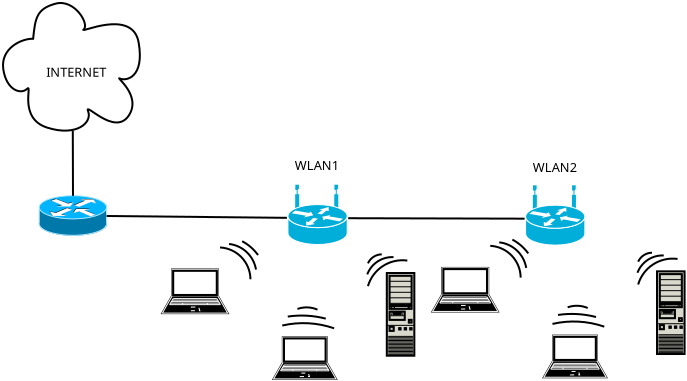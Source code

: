 <?xml version="1.0" encoding="UTF-8"?>
<dia:diagram xmlns:dia="http://www.lysator.liu.se/~alla/dia/">
  <dia:layer name="Fondo" visible="true" connectable="true" active="true">
    <dia:object type="Cisco - Wireless router" version="1" id="O0">
      <dia:attribute name="obj_pos">
        <dia:point val="25.642,7.6"/>
      </dia:attribute>
      <dia:attribute name="obj_bb">
        <dia:rectangle val="25.542,7.4;28.706,10.641"/>
      </dia:attribute>
      <dia:attribute name="meta">
        <dia:composite type="dict"/>
      </dia:attribute>
      <dia:attribute name="elem_corner">
        <dia:point val="25.642,7.6"/>
      </dia:attribute>
      <dia:attribute name="elem_width">
        <dia:real val="2.964"/>
      </dia:attribute>
      <dia:attribute name="elem_height">
        <dia:real val="2.941"/>
      </dia:attribute>
      <dia:attribute name="line_width">
        <dia:real val="0.1"/>
      </dia:attribute>
      <dia:attribute name="line_colour">
        <dia:color val="#000000ff"/>
      </dia:attribute>
      <dia:attribute name="fill_colour">
        <dia:color val="#ffffffff"/>
      </dia:attribute>
      <dia:attribute name="show_background">
        <dia:boolean val="true"/>
      </dia:attribute>
      <dia:attribute name="line_style">
        <dia:enum val="0"/>
        <dia:real val="1"/>
      </dia:attribute>
      <dia:attribute name="flip_horizontal">
        <dia:boolean val="false"/>
      </dia:attribute>
      <dia:attribute name="flip_vertical">
        <dia:boolean val="false"/>
      </dia:attribute>
      <dia:attribute name="subscale">
        <dia:real val="1"/>
      </dia:attribute>
    </dia:object>
    <dia:object type="Cisco - Wireless router" version="1" id="O1">
      <dia:attribute name="obj_pos">
        <dia:point val="37.525,7.63"/>
      </dia:attribute>
      <dia:attribute name="obj_bb">
        <dia:rectangle val="37.425,7.43;40.589,10.671"/>
      </dia:attribute>
      <dia:attribute name="meta">
        <dia:composite type="dict"/>
      </dia:attribute>
      <dia:attribute name="elem_corner">
        <dia:point val="37.525,7.63"/>
      </dia:attribute>
      <dia:attribute name="elem_width">
        <dia:real val="2.964"/>
      </dia:attribute>
      <dia:attribute name="elem_height">
        <dia:real val="2.941"/>
      </dia:attribute>
      <dia:attribute name="line_width">
        <dia:real val="0.1"/>
      </dia:attribute>
      <dia:attribute name="line_colour">
        <dia:color val="#000000ff"/>
      </dia:attribute>
      <dia:attribute name="fill_colour">
        <dia:color val="#ffffffff"/>
      </dia:attribute>
      <dia:attribute name="show_background">
        <dia:boolean val="true"/>
      </dia:attribute>
      <dia:attribute name="line_style">
        <dia:enum val="0"/>
        <dia:real val="1"/>
      </dia:attribute>
      <dia:attribute name="flip_horizontal">
        <dia:boolean val="false"/>
      </dia:attribute>
      <dia:attribute name="flip_vertical">
        <dia:boolean val="false"/>
      </dia:attribute>
      <dia:attribute name="subscale">
        <dia:real val="1"/>
      </dia:attribute>
    </dia:object>
    <dia:object type="Cisco - Router" version="1" id="O2">
      <dia:attribute name="obj_pos">
        <dia:point val="13.206,8.1"/>
      </dia:attribute>
      <dia:attribute name="obj_bb">
        <dia:rectangle val="13.205,8.099;16.595,10.101"/>
      </dia:attribute>
      <dia:attribute name="meta">
        <dia:composite type="dict"/>
      </dia:attribute>
      <dia:attribute name="elem_corner">
        <dia:point val="13.206,8.1"/>
      </dia:attribute>
      <dia:attribute name="elem_width">
        <dia:real val="3.387"/>
      </dia:attribute>
      <dia:attribute name="elem_height">
        <dia:real val="2"/>
      </dia:attribute>
      <dia:attribute name="line_width">
        <dia:real val="0.1"/>
      </dia:attribute>
      <dia:attribute name="line_colour">
        <dia:color val="#000000ff"/>
      </dia:attribute>
      <dia:attribute name="fill_colour">
        <dia:color val="#ffffffff"/>
      </dia:attribute>
      <dia:attribute name="show_background">
        <dia:boolean val="true"/>
      </dia:attribute>
      <dia:attribute name="line_style">
        <dia:enum val="0"/>
        <dia:real val="1"/>
      </dia:attribute>
      <dia:attribute name="flip_horizontal">
        <dia:boolean val="false"/>
      </dia:attribute>
      <dia:attribute name="flip_vertical">
        <dia:boolean val="false"/>
      </dia:attribute>
      <dia:attribute name="subscale">
        <dia:real val="1"/>
      </dia:attribute>
    </dia:object>
    <dia:object type="Standard - Line" version="0" id="O3">
      <dia:attribute name="obj_pos">
        <dia:point val="16.574,9.116"/>
      </dia:attribute>
      <dia:attribute name="obj_bb">
        <dia:rectangle val="16.524,9.065;25.643,9.257"/>
      </dia:attribute>
      <dia:attribute name="conn_endpoints">
        <dia:point val="16.574,9.116"/>
        <dia:point val="25.593,9.206"/>
      </dia:attribute>
      <dia:attribute name="numcp">
        <dia:int val="1"/>
      </dia:attribute>
      <dia:connections>
        <dia:connection handle="0" to="O2" connection="4"/>
        <dia:connection handle="1" to="O0" connection="9"/>
      </dia:connections>
    </dia:object>
    <dia:object type="Standard - Line" version="0" id="O4">
      <dia:attribute name="obj_pos">
        <dia:point val="28.656,9.225"/>
      </dia:attribute>
      <dia:attribute name="obj_bb">
        <dia:rectangle val="28.605,9.175;37.526,9.298"/>
      </dia:attribute>
      <dia:attribute name="conn_endpoints">
        <dia:point val="28.656,9.225"/>
        <dia:point val="37.476,9.248"/>
      </dia:attribute>
      <dia:attribute name="numcp">
        <dia:int val="1"/>
      </dia:attribute>
      <dia:connections>
        <dia:connection handle="0" to="O0" connection="9"/>
        <dia:connection handle="1" to="O1" connection="9"/>
      </dia:connections>
    </dia:object>
    <dia:object type="Standard - Line" version="0" id="O5">
      <dia:attribute name="obj_pos">
        <dia:point val="14.896,8.106"/>
      </dia:attribute>
      <dia:attribute name="obj_bb">
        <dia:rectangle val="14.836,4.803;14.946,8.156"/>
      </dia:attribute>
      <dia:attribute name="conn_endpoints">
        <dia:point val="14.896,8.106"/>
        <dia:point val="14.886,4.853"/>
      </dia:attribute>
      <dia:attribute name="numcp">
        <dia:int val="1"/>
      </dia:attribute>
      <dia:connections>
        <dia:connection handle="0" to="O2" connection="4"/>
        <dia:connection handle="1" to="O6" connection="4"/>
      </dia:connections>
    </dia:object>
    <dia:object type="Network - Cloud" version="1" id="O6">
      <dia:attribute name="obj_pos">
        <dia:point val="11.396,-1.535"/>
      </dia:attribute>
      <dia:attribute name="obj_bb">
        <dia:rectangle val="11.296,-1.635;18.339,4.947"/>
      </dia:attribute>
      <dia:attribute name="meta">
        <dia:composite type="dict"/>
      </dia:attribute>
      <dia:attribute name="elem_corner">
        <dia:point val="11.396,-1.535"/>
      </dia:attribute>
      <dia:attribute name="elem_width">
        <dia:real val="6.843"/>
      </dia:attribute>
      <dia:attribute name="elem_height">
        <dia:real val="6.382"/>
      </dia:attribute>
      <dia:attribute name="line_width">
        <dia:real val="0.1"/>
      </dia:attribute>
      <dia:attribute name="line_colour">
        <dia:color val="#000000ff"/>
      </dia:attribute>
      <dia:attribute name="fill_colour">
        <dia:color val="#ffffffff"/>
      </dia:attribute>
      <dia:attribute name="show_background">
        <dia:boolean val="true"/>
      </dia:attribute>
      <dia:attribute name="line_style">
        <dia:enum val="0"/>
        <dia:real val="1"/>
      </dia:attribute>
      <dia:attribute name="padding">
        <dia:real val="0.1"/>
      </dia:attribute>
      <dia:attribute name="text">
        <dia:composite type="text">
          <dia:attribute name="string">
            <dia:string>#INTERNET#</dia:string>
          </dia:attribute>
          <dia:attribute name="font">
            <dia:font family="sans" style="0" name="Helvetica"/>
          </dia:attribute>
          <dia:attribute name="height">
            <dia:real val="0.8"/>
          </dia:attribute>
          <dia:attribute name="pos">
            <dia:point val="15.064,2.026"/>
          </dia:attribute>
          <dia:attribute name="color">
            <dia:color val="#000000ff"/>
          </dia:attribute>
          <dia:attribute name="alignment">
            <dia:enum val="1"/>
          </dia:attribute>
        </dia:composite>
      </dia:attribute>
      <dia:attribute name="text_fitting">
        <dia:enum val="1"/>
      </dia:attribute>
      <dia:attribute name="flip_horizontal">
        <dia:boolean val="false"/>
      </dia:attribute>
      <dia:attribute name="flip_vertical">
        <dia:boolean val="false"/>
      </dia:attribute>
      <dia:attribute name="subscale">
        <dia:real val="1"/>
      </dia:attribute>
    </dia:object>
    <dia:object type="Network - Laptop Computer" version="1" id="O7">
      <dia:attribute name="obj_pos">
        <dia:point val="19.363,11.793"/>
      </dia:attribute>
      <dia:attribute name="obj_bb">
        <dia:rectangle val="19.191,11.693;22.8,14.07"/>
      </dia:attribute>
      <dia:attribute name="meta">
        <dia:composite type="dict"/>
      </dia:attribute>
      <dia:attribute name="elem_corner">
        <dia:point val="19.363,11.793"/>
      </dia:attribute>
      <dia:attribute name="elem_width">
        <dia:real val="3.265"/>
      </dia:attribute>
      <dia:attribute name="elem_height">
        <dia:real val="2.177"/>
      </dia:attribute>
      <dia:attribute name="line_width">
        <dia:real val="0.1"/>
      </dia:attribute>
      <dia:attribute name="line_colour">
        <dia:color val="#000000ff"/>
      </dia:attribute>
      <dia:attribute name="fill_colour">
        <dia:color val="#ffffffff"/>
      </dia:attribute>
      <dia:attribute name="show_background">
        <dia:boolean val="true"/>
      </dia:attribute>
      <dia:attribute name="line_style">
        <dia:enum val="0"/>
        <dia:real val="1"/>
      </dia:attribute>
      <dia:attribute name="flip_horizontal">
        <dia:boolean val="false"/>
      </dia:attribute>
      <dia:attribute name="flip_vertical">
        <dia:boolean val="false"/>
      </dia:attribute>
      <dia:attribute name="subscale">
        <dia:real val="1"/>
      </dia:attribute>
    </dia:object>
    <dia:object type="Network - Laptop Computer" version="1" id="O8">
      <dia:attribute name="obj_pos">
        <dia:point val="24.927,15.18"/>
      </dia:attribute>
      <dia:attribute name="obj_bb">
        <dia:rectangle val="24.755,15.08;28.218,17.359"/>
      </dia:attribute>
      <dia:attribute name="meta">
        <dia:composite type="dict"/>
      </dia:attribute>
      <dia:attribute name="elem_corner">
        <dia:point val="24.927,15.18"/>
      </dia:attribute>
      <dia:attribute name="elem_width">
        <dia:real val="3.118"/>
      </dia:attribute>
      <dia:attribute name="elem_height">
        <dia:real val="2.079"/>
      </dia:attribute>
      <dia:attribute name="line_width">
        <dia:real val="0.1"/>
      </dia:attribute>
      <dia:attribute name="line_colour">
        <dia:color val="#000000ff"/>
      </dia:attribute>
      <dia:attribute name="fill_colour">
        <dia:color val="#ffffffff"/>
      </dia:attribute>
      <dia:attribute name="show_background">
        <dia:boolean val="true"/>
      </dia:attribute>
      <dia:attribute name="line_style">
        <dia:enum val="0"/>
        <dia:real val="1"/>
      </dia:attribute>
      <dia:attribute name="flip_horizontal">
        <dia:boolean val="false"/>
      </dia:attribute>
      <dia:attribute name="flip_vertical">
        <dia:boolean val="false"/>
      </dia:attribute>
      <dia:attribute name="subscale">
        <dia:real val="1"/>
      </dia:attribute>
    </dia:object>
    <dia:object type="Network - A Bigtower PC" version="1" id="O9">
      <dia:attribute name="obj_pos">
        <dia:point val="30.586,11.966"/>
      </dia:attribute>
      <dia:attribute name="obj_bb">
        <dia:rectangle val="30.486,11.866;32.064,16.198"/>
      </dia:attribute>
      <dia:attribute name="meta">
        <dia:composite type="dict"/>
      </dia:attribute>
      <dia:attribute name="elem_corner">
        <dia:point val="30.586,11.966"/>
      </dia:attribute>
      <dia:attribute name="elem_width">
        <dia:real val="1.377"/>
      </dia:attribute>
      <dia:attribute name="elem_height">
        <dia:real val="4.132"/>
      </dia:attribute>
      <dia:attribute name="line_width">
        <dia:real val="0.1"/>
      </dia:attribute>
      <dia:attribute name="line_colour">
        <dia:color val="#000000ff"/>
      </dia:attribute>
      <dia:attribute name="fill_colour">
        <dia:color val="#ffffffff"/>
      </dia:attribute>
      <dia:attribute name="show_background">
        <dia:boolean val="true"/>
      </dia:attribute>
      <dia:attribute name="line_style">
        <dia:enum val="0"/>
        <dia:real val="1"/>
      </dia:attribute>
      <dia:attribute name="flip_horizontal">
        <dia:boolean val="false"/>
      </dia:attribute>
      <dia:attribute name="flip_vertical">
        <dia:boolean val="false"/>
      </dia:attribute>
      <dia:attribute name="subscale">
        <dia:real val="1"/>
      </dia:attribute>
    </dia:object>
    <dia:object type="Standard - Arc" version="0" id="O10">
      <dia:attribute name="obj_pos">
        <dia:point val="22.247,10.687"/>
      </dia:attribute>
      <dia:attribute name="obj_bb">
        <dia:rectangle val="22.177,10.616;23.839,12.348"/>
      </dia:attribute>
      <dia:attribute name="conn_endpoints">
        <dia:point val="22.247,10.687"/>
        <dia:point val="23.768,12.277"/>
      </dia:attribute>
      <dia:attribute name="curve_distance">
        <dia:real val="-0.436"/>
      </dia:attribute>
    </dia:object>
    <dia:object type="Standard - Arc" version="0" id="O11">
      <dia:attribute name="obj_pos">
        <dia:point val="22.697,10.514"/>
      </dia:attribute>
      <dia:attribute name="obj_bb">
        <dia:rectangle val="22.626,10.444;24.115,11.864"/>
      </dia:attribute>
      <dia:attribute name="conn_endpoints">
        <dia:point val="22.697,10.514"/>
        <dia:point val="24.045,11.793"/>
      </dia:attribute>
      <dia:attribute name="curve_distance">
        <dia:real val="-0.313"/>
      </dia:attribute>
    </dia:object>
    <dia:object type="Standard - Text" version="1" id="O12">
      <dia:attribute name="obj_pos">
        <dia:point val="25.98,6.817"/>
      </dia:attribute>
      <dia:attribute name="obj_bb">
        <dia:rectangle val="25.98,6.222;28.307,6.969"/>
      </dia:attribute>
      <dia:attribute name="text">
        <dia:composite type="text">
          <dia:attribute name="string">
            <dia:string>#WLAN1#</dia:string>
          </dia:attribute>
          <dia:attribute name="font">
            <dia:font family="sans" style="0" name="Helvetica"/>
          </dia:attribute>
          <dia:attribute name="height">
            <dia:real val="0.8"/>
          </dia:attribute>
          <dia:attribute name="pos">
            <dia:point val="25.98,6.817"/>
          </dia:attribute>
          <dia:attribute name="color">
            <dia:color val="#000000ff"/>
          </dia:attribute>
          <dia:attribute name="alignment">
            <dia:enum val="0"/>
          </dia:attribute>
        </dia:composite>
      </dia:attribute>
      <dia:attribute name="valign">
        <dia:enum val="3"/>
      </dia:attribute>
    </dia:object>
    <dia:object type="Standard - Text" version="1" id="O13">
      <dia:attribute name="obj_pos">
        <dia:point val="37.885,6.914"/>
      </dia:attribute>
      <dia:attribute name="obj_bb">
        <dia:rectangle val="37.885,6.319;40.213,7.066"/>
      </dia:attribute>
      <dia:attribute name="text">
        <dia:composite type="text">
          <dia:attribute name="string">
            <dia:string>#WLAN2#</dia:string>
          </dia:attribute>
          <dia:attribute name="font">
            <dia:font family="sans" style="0" name="Helvetica"/>
          </dia:attribute>
          <dia:attribute name="height">
            <dia:real val="0.8"/>
          </dia:attribute>
          <dia:attribute name="pos">
            <dia:point val="37.885,6.914"/>
          </dia:attribute>
          <dia:attribute name="color">
            <dia:color val="#000000ff"/>
          </dia:attribute>
          <dia:attribute name="alignment">
            <dia:enum val="0"/>
          </dia:attribute>
        </dia:composite>
      </dia:attribute>
      <dia:attribute name="valign">
        <dia:enum val="3"/>
      </dia:attribute>
    </dia:object>
    <dia:object type="Standard - Arc" version="0" id="O14">
      <dia:attribute name="obj_pos">
        <dia:point val="23.353,10.376"/>
      </dia:attribute>
      <dia:attribute name="obj_bb">
        <dia:rectangle val="23.283,10.306;24.219,11.138"/>
      </dia:attribute>
      <dia:attribute name="conn_endpoints">
        <dia:point val="23.353,10.376"/>
        <dia:point val="24.148,11.067"/>
      </dia:attribute>
      <dia:attribute name="curve_distance">
        <dia:real val="-0.06"/>
      </dia:attribute>
    </dia:object>
    <dia:object type="Standard - Arc" version="0" id="O15">
      <dia:attribute name="obj_pos">
        <dia:point val="25.358,14.592"/>
      </dia:attribute>
      <dia:attribute name="obj_bb">
        <dia:rectangle val="25.305,14.422;28.002,14.783"/>
      </dia:attribute>
      <dia:attribute name="conn_endpoints">
        <dia:point val="25.358,14.592"/>
        <dia:point val="27.95,14.73"/>
      </dia:attribute>
      <dia:attribute name="curve_distance">
        <dia:real val="-0.183"/>
      </dia:attribute>
    </dia:object>
    <dia:object type="Standard - Arc" version="0" id="O16">
      <dia:attribute name="obj_pos">
        <dia:point val="25.634,14.143"/>
      </dia:attribute>
      <dia:attribute name="obj_bb">
        <dia:rectangle val="25.582,14.043;27.588,14.299"/>
      </dia:attribute>
      <dia:attribute name="conn_endpoints">
        <dia:point val="25.634,14.143"/>
        <dia:point val="27.535,14.247"/>
      </dia:attribute>
      <dia:attribute name="curve_distance">
        <dia:real val="-0.095"/>
      </dia:attribute>
    </dia:object>
    <dia:object type="Standard - Arc" version="0" id="O17">
      <dia:attribute name="obj_pos">
        <dia:point val="26.118,13.763"/>
      </dia:attribute>
      <dia:attribute name="obj_bb">
        <dia:rectangle val="26.066,13.635;27.172,13.849"/>
      </dia:attribute>
      <dia:attribute name="conn_endpoints">
        <dia:point val="26.118,13.763"/>
        <dia:point val="27.12,13.797"/>
      </dia:attribute>
      <dia:attribute name="curve_distance">
        <dia:real val="-0.095"/>
      </dia:attribute>
    </dia:object>
    <dia:object type="Standard - Arc" version="0" id="O18">
      <dia:attribute name="obj_pos">
        <dia:point val="29.643,12.622"/>
      </dia:attribute>
      <dia:attribute name="obj_bb">
        <dia:rectangle val="29.574,11.275;31.682,12.692"/>
      </dia:attribute>
      <dia:attribute name="conn_endpoints">
        <dia:point val="29.643,12.622"/>
        <dia:point val="31.613,11.344"/>
      </dia:attribute>
      <dia:attribute name="curve_distance">
        <dia:real val="-0.436"/>
      </dia:attribute>
    </dia:object>
    <dia:object type="Standard - Arc" version="0" id="O19">
      <dia:attribute name="obj_pos">
        <dia:point val="29.609,12.035"/>
      </dia:attribute>
      <dia:attribute name="obj_bb">
        <dia:rectangle val="29.539,11.102;30.991,12.104"/>
      </dia:attribute>
      <dia:attribute name="conn_endpoints">
        <dia:point val="29.609,12.035"/>
        <dia:point val="30.922,11.171"/>
      </dia:attribute>
      <dia:attribute name="curve_distance">
        <dia:real val="-0.255"/>
      </dia:attribute>
    </dia:object>
    <dia:object type="Standard - Arc" version="0" id="O20">
      <dia:attribute name="obj_pos">
        <dia:point val="29.643,11.482"/>
      </dia:attribute>
      <dia:attribute name="obj_bb">
        <dia:rectangle val="29.574,10.964;30.404,11.551"/>
      </dia:attribute>
      <dia:attribute name="conn_endpoints">
        <dia:point val="29.643,11.482"/>
        <dia:point val="30.334,11.033"/>
      </dia:attribute>
      <dia:attribute name="curve_distance">
        <dia:real val="-0.12"/>
      </dia:attribute>
    </dia:object>
    <dia:object type="Network - Laptop Computer" version="1" id="O21">
      <dia:attribute name="obj_pos">
        <dia:point val="32.874,11.711"/>
      </dia:attribute>
      <dia:attribute name="obj_bb">
        <dia:rectangle val="32.702,11.611;36.312,13.988"/>
      </dia:attribute>
      <dia:attribute name="meta">
        <dia:composite type="dict"/>
      </dia:attribute>
      <dia:attribute name="elem_corner">
        <dia:point val="32.874,11.711"/>
      </dia:attribute>
      <dia:attribute name="elem_width">
        <dia:real val="3.265"/>
      </dia:attribute>
      <dia:attribute name="elem_height">
        <dia:real val="2.177"/>
      </dia:attribute>
      <dia:attribute name="line_width">
        <dia:real val="0.1"/>
      </dia:attribute>
      <dia:attribute name="line_colour">
        <dia:color val="#000000ff"/>
      </dia:attribute>
      <dia:attribute name="fill_colour">
        <dia:color val="#ffffffff"/>
      </dia:attribute>
      <dia:attribute name="show_background">
        <dia:boolean val="true"/>
      </dia:attribute>
      <dia:attribute name="line_style">
        <dia:enum val="0"/>
        <dia:real val="1"/>
      </dia:attribute>
      <dia:attribute name="flip_horizontal">
        <dia:boolean val="false"/>
      </dia:attribute>
      <dia:attribute name="flip_vertical">
        <dia:boolean val="false"/>
      </dia:attribute>
      <dia:attribute name="subscale">
        <dia:real val="1"/>
      </dia:attribute>
    </dia:object>
    <dia:object type="Network - Laptop Computer" version="1" id="O22">
      <dia:attribute name="obj_pos">
        <dia:point val="38.438,15.098"/>
      </dia:attribute>
      <dia:attribute name="obj_bb">
        <dia:rectangle val="38.266,14.998;41.729,17.277"/>
      </dia:attribute>
      <dia:attribute name="meta">
        <dia:composite type="dict"/>
      </dia:attribute>
      <dia:attribute name="elem_corner">
        <dia:point val="38.438,15.098"/>
      </dia:attribute>
      <dia:attribute name="elem_width">
        <dia:real val="3.118"/>
      </dia:attribute>
      <dia:attribute name="elem_height">
        <dia:real val="2.079"/>
      </dia:attribute>
      <dia:attribute name="line_width">
        <dia:real val="0.1"/>
      </dia:attribute>
      <dia:attribute name="line_colour">
        <dia:color val="#000000ff"/>
      </dia:attribute>
      <dia:attribute name="fill_colour">
        <dia:color val="#ffffffff"/>
      </dia:attribute>
      <dia:attribute name="show_background">
        <dia:boolean val="true"/>
      </dia:attribute>
      <dia:attribute name="line_style">
        <dia:enum val="0"/>
        <dia:real val="1"/>
      </dia:attribute>
      <dia:attribute name="flip_horizontal">
        <dia:boolean val="false"/>
      </dia:attribute>
      <dia:attribute name="flip_vertical">
        <dia:boolean val="false"/>
      </dia:attribute>
      <dia:attribute name="subscale">
        <dia:real val="1"/>
      </dia:attribute>
    </dia:object>
    <dia:object type="Network - A Bigtower PC" version="1" id="O23">
      <dia:attribute name="obj_pos">
        <dia:point val="44.097,11.884"/>
      </dia:attribute>
      <dia:attribute name="obj_bb">
        <dia:rectangle val="43.997,11.784;45.575,16.116"/>
      </dia:attribute>
      <dia:attribute name="meta">
        <dia:composite type="dict"/>
      </dia:attribute>
      <dia:attribute name="elem_corner">
        <dia:point val="44.097,11.884"/>
      </dia:attribute>
      <dia:attribute name="elem_width">
        <dia:real val="1.377"/>
      </dia:attribute>
      <dia:attribute name="elem_height">
        <dia:real val="4.132"/>
      </dia:attribute>
      <dia:attribute name="line_width">
        <dia:real val="0.1"/>
      </dia:attribute>
      <dia:attribute name="line_colour">
        <dia:color val="#000000ff"/>
      </dia:attribute>
      <dia:attribute name="fill_colour">
        <dia:color val="#ffffffff"/>
      </dia:attribute>
      <dia:attribute name="show_background">
        <dia:boolean val="true"/>
      </dia:attribute>
      <dia:attribute name="line_style">
        <dia:enum val="0"/>
        <dia:real val="1"/>
      </dia:attribute>
      <dia:attribute name="flip_horizontal">
        <dia:boolean val="false"/>
      </dia:attribute>
      <dia:attribute name="flip_vertical">
        <dia:boolean val="false"/>
      </dia:attribute>
      <dia:attribute name="subscale">
        <dia:real val="1"/>
      </dia:attribute>
    </dia:object>
    <dia:object type="Standard - Arc" version="0" id="O24">
      <dia:attribute name="obj_pos">
        <dia:point val="35.758,10.606"/>
      </dia:attribute>
      <dia:attribute name="obj_bb">
        <dia:rectangle val="35.688,10.535;37.35,12.266"/>
      </dia:attribute>
      <dia:attribute name="conn_endpoints">
        <dia:point val="35.758,10.606"/>
        <dia:point val="37.279,12.195"/>
      </dia:attribute>
      <dia:attribute name="curve_distance">
        <dia:real val="-0.436"/>
      </dia:attribute>
    </dia:object>
    <dia:object type="Standard - Arc" version="0" id="O25">
      <dia:attribute name="obj_pos">
        <dia:point val="36.208,10.433"/>
      </dia:attribute>
      <dia:attribute name="obj_bb">
        <dia:rectangle val="36.137,10.362;37.626,11.782"/>
      </dia:attribute>
      <dia:attribute name="conn_endpoints">
        <dia:point val="36.208,10.433"/>
        <dia:point val="37.556,11.711"/>
      </dia:attribute>
      <dia:attribute name="curve_distance">
        <dia:real val="-0.313"/>
      </dia:attribute>
    </dia:object>
    <dia:object type="Standard - Arc" version="0" id="O26">
      <dia:attribute name="obj_pos">
        <dia:point val="36.864,10.295"/>
      </dia:attribute>
      <dia:attribute name="obj_bb">
        <dia:rectangle val="36.794,10.224;37.73,11.056"/>
      </dia:attribute>
      <dia:attribute name="conn_endpoints">
        <dia:point val="36.864,10.295"/>
        <dia:point val="37.659,10.986"/>
      </dia:attribute>
      <dia:attribute name="curve_distance">
        <dia:real val="-0.06"/>
      </dia:attribute>
    </dia:object>
    <dia:object type="Standard - Arc" version="0" id="O27">
      <dia:attribute name="obj_pos">
        <dia:point val="38.869,14.511"/>
      </dia:attribute>
      <dia:attribute name="obj_bb">
        <dia:rectangle val="38.816,14.341;41.513,14.702"/>
      </dia:attribute>
      <dia:attribute name="conn_endpoints">
        <dia:point val="38.869,14.511"/>
        <dia:point val="41.461,14.649"/>
      </dia:attribute>
      <dia:attribute name="curve_distance">
        <dia:real val="-0.183"/>
      </dia:attribute>
    </dia:object>
    <dia:object type="Standard - Arc" version="0" id="O28">
      <dia:attribute name="obj_pos">
        <dia:point val="39.145,14.062"/>
      </dia:attribute>
      <dia:attribute name="obj_bb">
        <dia:rectangle val="39.093,13.962;41.099,14.218"/>
      </dia:attribute>
      <dia:attribute name="conn_endpoints">
        <dia:point val="39.145,14.062"/>
        <dia:point val="41.046,14.165"/>
      </dia:attribute>
      <dia:attribute name="curve_distance">
        <dia:real val="-0.095"/>
      </dia:attribute>
    </dia:object>
    <dia:object type="Standard - Arc" version="0" id="O29">
      <dia:attribute name="obj_pos">
        <dia:point val="39.629,13.681"/>
      </dia:attribute>
      <dia:attribute name="obj_bb">
        <dia:rectangle val="39.577,13.553;40.683,13.768"/>
      </dia:attribute>
      <dia:attribute name="conn_endpoints">
        <dia:point val="39.629,13.681"/>
        <dia:point val="40.631,13.716"/>
      </dia:attribute>
      <dia:attribute name="curve_distance">
        <dia:real val="-0.095"/>
      </dia:attribute>
    </dia:object>
    <dia:object type="Standard - Arc" version="0" id="O30">
      <dia:attribute name="obj_pos">
        <dia:point val="43.154,12.541"/>
      </dia:attribute>
      <dia:attribute name="obj_bb">
        <dia:rectangle val="43.085,11.193;45.193,12.61"/>
      </dia:attribute>
      <dia:attribute name="conn_endpoints">
        <dia:point val="43.154,12.541"/>
        <dia:point val="45.124,11.262"/>
      </dia:attribute>
      <dia:attribute name="curve_distance">
        <dia:real val="-0.436"/>
      </dia:attribute>
    </dia:object>
    <dia:object type="Standard - Arc" version="0" id="O31">
      <dia:attribute name="obj_pos">
        <dia:point val="43.12,11.953"/>
      </dia:attribute>
      <dia:attribute name="obj_bb">
        <dia:rectangle val="43.05,11.02;44.502,12.023"/>
      </dia:attribute>
      <dia:attribute name="conn_endpoints">
        <dia:point val="43.12,11.953"/>
        <dia:point val="44.433,11.089"/>
      </dia:attribute>
      <dia:attribute name="curve_distance">
        <dia:real val="-0.255"/>
      </dia:attribute>
    </dia:object>
    <dia:object type="Standard - Arc" version="0" id="O32">
      <dia:attribute name="obj_pos">
        <dia:point val="43.154,11.4"/>
      </dia:attribute>
      <dia:attribute name="obj_bb">
        <dia:rectangle val="43.085,10.882;43.914,11.47"/>
      </dia:attribute>
      <dia:attribute name="conn_endpoints">
        <dia:point val="43.154,11.4"/>
        <dia:point val="43.845,10.951"/>
      </dia:attribute>
      <dia:attribute name="curve_distance">
        <dia:real val="-0.12"/>
      </dia:attribute>
    </dia:object>
  </dia:layer>
</dia:diagram>
